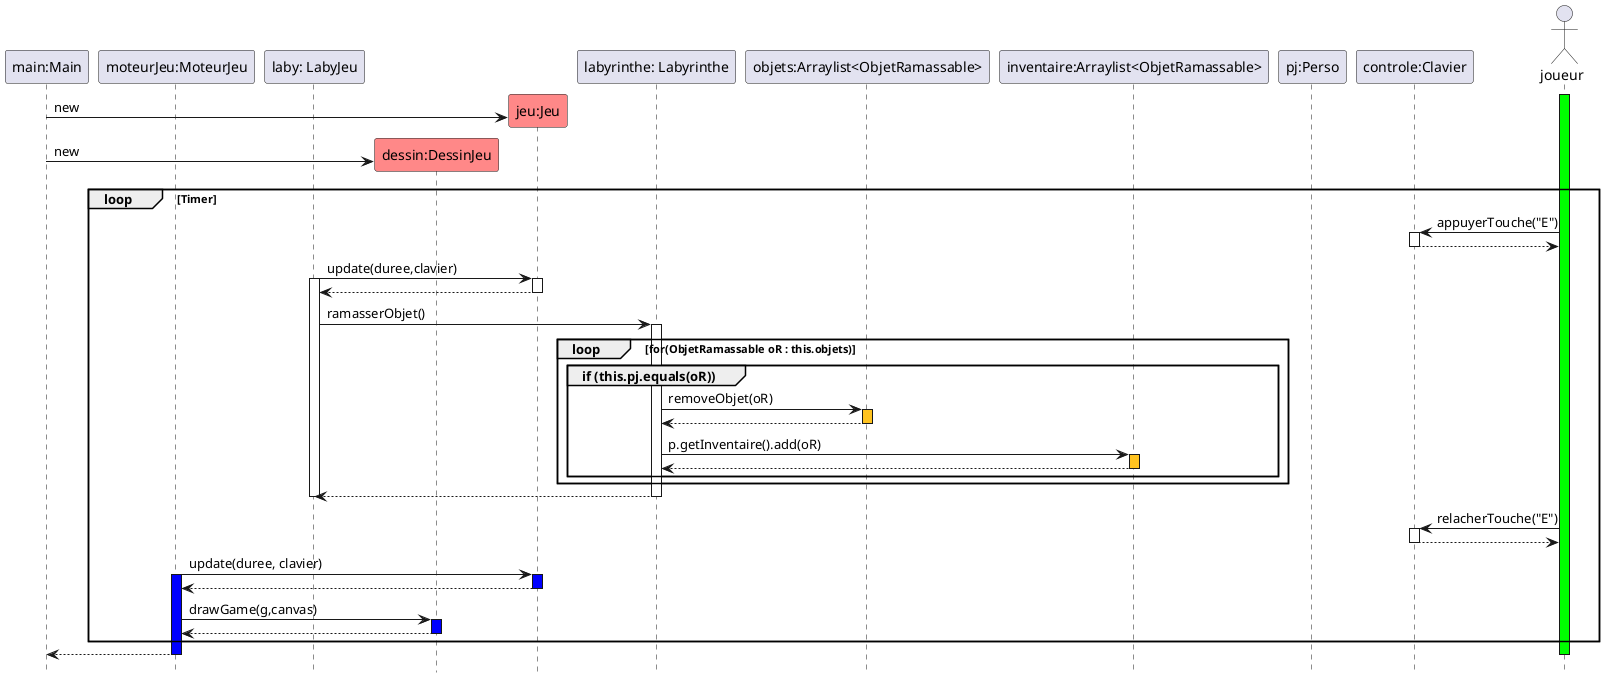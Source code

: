 @startuml
hide footbox

participant "main:Main" as main
participant "moteurJeu:MoteurJeu" as moteurJeu
participant "laby: LabyJeu" as l
participant "dessin:DessinJeu" as r #FF8888
participant "jeu:Jeu" as game #FF8888
participant "labyrinthe: Labyrinthe" as lab
participant "objets:Arraylist<ObjetRamassable>" as o
participant "inventaire:Arraylist<ObjetRamassable>" as i
participant "pj:Perso" as p
participant "controle:Clavier" as c
actor "joueur" as j

activate j #00FF00

create game
main-> game : new
create r
main-> r :new

loop Timer
j -> c : appuyerTouche("E")
activate c
c --> j
deactivate c


l -> game : update(duree,clavier)
activate l
activate game
game --> l
deactivate game

l -> lab : ramasserObjet()
activate lab
loop for(ObjetRamassable oR : this.objets)
group if (this.pj.equals(oR))
lab -> o : removeObjet(oR)
activate o #ffc320
lab <-- o
deactivate o
lab -> i : p.getInventaire().add(oR)
activate i #ffc320
lab <-- i
deactivate i
end group
end loop
l <-- lab
deactivate l
deactivate lab



j -> c : relacherTouche("E")
activate c
c --> j
deactivate c


moteurJeu -> game : update(duree, clavier)
activate moteurJeu #0000FF
activate game #0000FF

moteurJeu <-- game
deactivate game

moteurJeu -> r : drawGame(g,canvas)
activate r #0000FF

moteurJeu <-- r
deactivate r

end

main<-- moteurJeu
deactivate moteurJeu
deactivate c
deactivate l
deactivate j

@enduml